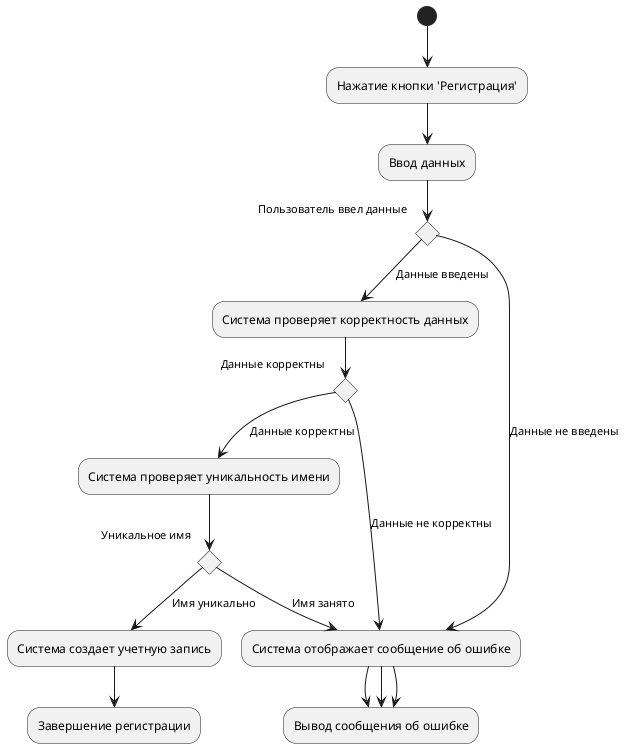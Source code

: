 @startuml
(*) --> "Нажатие кнопки 'Регистрация'"
--> "Ввод данных"
if "Пользователь ввел данные" then
  --> [Данные введены] "Система проверяет корректность данных"
  if "Данные корректны" then
    --> [Данные корректны] "Система проверяет уникальность имени"
    if "Уникальное имя" then
      --> [Имя уникально] "Система создает учетную запись"
      --> "Завершение регистрации"
    else
      --> [Имя занято] "Система отображает сообщение об ошибке"
      --> "Вывод сообщения об ошибке"
    endif
  else
    --> [Данные не корректны] "Система отображает сообщение об ошибке"
    --> "Вывод сообщения об ошибке"
  endif
else
  --> [Данные не введены] "Система отображает сообщение об ошибке"
  --> "Вывод сообщения об ошибке"
endif
@enduml